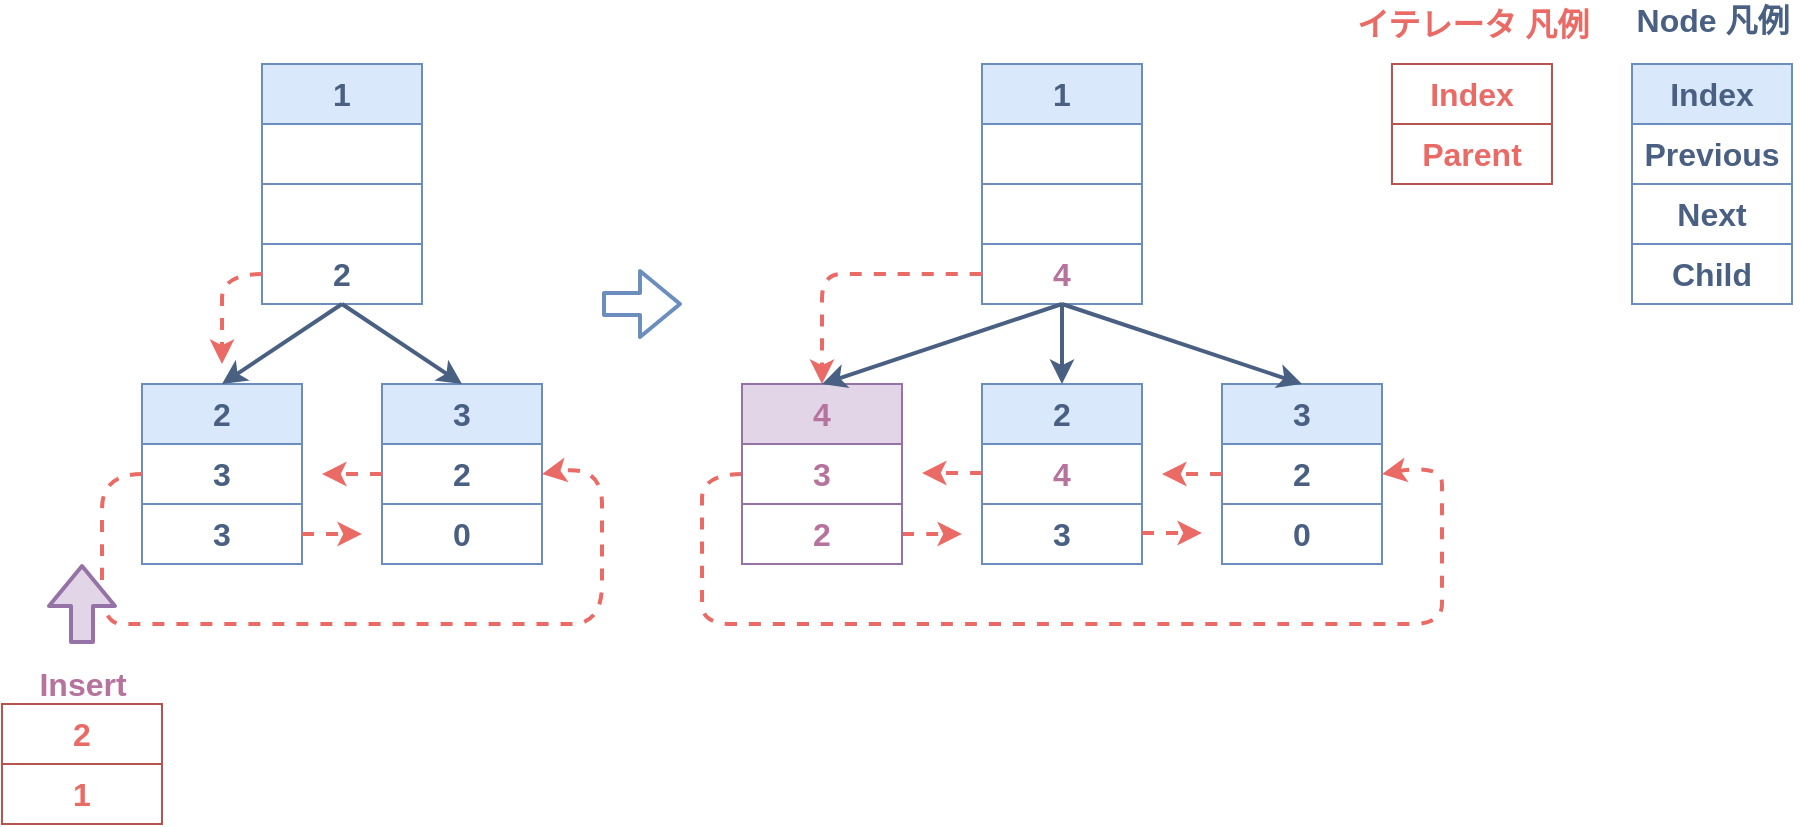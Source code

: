 <mxfile version="12.6.5" type="device"><diagram id="uMkU0hV-Th2yiUNmq93H" name="Page-1"><mxGraphModel dx="1913" dy="966" grid="1" gridSize="10" guides="1" tooltips="1" connect="1" arrows="1" fold="1" page="1" pageScale="1" pageWidth="827" pageHeight="1169" math="0" shadow="0"><root><mxCell id="0"/><mxCell id="1" parent="0"/><mxCell id="IqR-9AkSd190H659cbV4-1" value="&lt;b&gt;&lt;font style=&quot;font-size: 16px&quot; color=&quot;#496082&quot;&gt;2&lt;/font&gt;&lt;/b&gt;" style="rounded=0;whiteSpace=wrap;html=1;fillColor=#dae8fc;strokeColor=#6c8ebf;" parent="1" vertex="1"><mxGeometry x="60" y="240" width="80" height="30" as="geometry"/></mxCell><mxCell id="IqR-9AkSd190H659cbV4-2" value="&lt;b&gt;&lt;font style=&quot;font-size: 16px&quot; color=&quot;#496082&quot;&gt;3&lt;/font&gt;&lt;/b&gt;" style="rounded=0;whiteSpace=wrap;html=1;fillColor=none;strokeColor=#6c8ebf;" parent="1" vertex="1"><mxGeometry x="60" y="270" width="80" height="30" as="geometry"/></mxCell><mxCell id="IqR-9AkSd190H659cbV4-3" value="&lt;font color=&quot;#496082&quot; size=&quot;1&quot;&gt;&lt;b style=&quot;font-size: 16px&quot;&gt;3&lt;/b&gt;&lt;/font&gt;" style="rounded=0;whiteSpace=wrap;html=1;fillColor=none;strokeColor=#6c8ebf;" parent="1" vertex="1"><mxGeometry x="60" y="300" width="80" height="30" as="geometry"/></mxCell><mxCell id="IqR-9AkSd190H659cbV4-4" value="&lt;b&gt;&lt;font style=&quot;font-size: 16px&quot; color=&quot;#496082&quot;&gt;Index&lt;/font&gt;&lt;/b&gt;" style="rounded=0;whiteSpace=wrap;html=1;fillColor=#dae8fc;strokeColor=#6c8ebf;" parent="1" vertex="1"><mxGeometry x="805" y="80" width="80" height="30" as="geometry"/></mxCell><mxCell id="IqR-9AkSd190H659cbV4-5" value="&lt;b&gt;&lt;font style=&quot;font-size: 16px&quot; color=&quot;#496082&quot;&gt;Previous&lt;/font&gt;&lt;/b&gt;" style="rounded=0;whiteSpace=wrap;html=1;fillColor=none;strokeColor=#6c8ebf;" parent="1" vertex="1"><mxGeometry x="805" y="110" width="80" height="30" as="geometry"/></mxCell><mxCell id="IqR-9AkSd190H659cbV4-6" value="&lt;font color=&quot;#496082&quot; size=&quot;1&quot;&gt;&lt;b style=&quot;font-size: 16px&quot;&gt;Next&lt;/b&gt;&lt;/font&gt;" style="rounded=0;whiteSpace=wrap;html=1;fillColor=none;strokeColor=#6c8ebf;" parent="1" vertex="1"><mxGeometry x="805" y="140" width="80" height="30" as="geometry"/></mxCell><mxCell id="IqR-9AkSd190H659cbV4-7" value="&lt;b&gt;&lt;font color=&quot;#496082&quot; style=&quot;font-size: 16px&quot;&gt;Node 凡例&lt;/font&gt;&lt;/b&gt;" style="text;html=1;align=center;verticalAlign=middle;resizable=0;points=[];autosize=1;" parent="1" vertex="1"><mxGeometry x="800" y="48" width="90" height="20" as="geometry"/></mxCell><mxCell id="IqR-9AkSd190H659cbV4-8" value="&lt;b&gt;&lt;font style=&quot;font-size: 16px&quot; color=&quot;#496082&quot;&gt;1&lt;/font&gt;&lt;/b&gt;" style="rounded=0;whiteSpace=wrap;html=1;fillColor=#dae8fc;strokeColor=#6c8ebf;" parent="1" vertex="1"><mxGeometry x="120" y="80" width="80" height="30" as="geometry"/></mxCell><mxCell id="IqR-9AkSd190H659cbV4-9" value="" style="rounded=0;whiteSpace=wrap;html=1;fillColor=none;strokeColor=#6c8ebf;" parent="1" vertex="1"><mxGeometry x="120" y="110" width="80" height="30" as="geometry"/></mxCell><mxCell id="IqR-9AkSd190H659cbV4-10" value="&lt;font color=&quot;#496082&quot; size=&quot;1&quot;&gt;&lt;b style=&quot;font-size: 16px&quot;&gt;2&lt;/b&gt;&lt;/font&gt;" style="rounded=0;whiteSpace=wrap;html=1;fillColor=none;strokeColor=#6c8ebf;" parent="1" vertex="1"><mxGeometry x="120" y="170" width="80" height="30" as="geometry"/></mxCell><mxCell id="IqR-9AkSd190H659cbV4-11" value="&lt;b&gt;&lt;font style=&quot;font-size: 16px&quot; color=&quot;#496082&quot;&gt;3&lt;/font&gt;&lt;/b&gt;" style="rounded=0;whiteSpace=wrap;html=1;fillColor=#dae8fc;strokeColor=#6c8ebf;" parent="1" vertex="1"><mxGeometry x="180" y="240" width="80" height="30" as="geometry"/></mxCell><mxCell id="IqR-9AkSd190H659cbV4-12" value="&lt;b&gt;&lt;font style=&quot;font-size: 16px&quot; color=&quot;#496082&quot;&gt;2&lt;/font&gt;&lt;/b&gt;" style="rounded=0;whiteSpace=wrap;html=1;fillColor=none;strokeColor=#6c8ebf;" parent="1" vertex="1"><mxGeometry x="180" y="270" width="80" height="30" as="geometry"/></mxCell><mxCell id="IqR-9AkSd190H659cbV4-13" value="&lt;font color=&quot;#496082&quot; size=&quot;1&quot;&gt;&lt;b style=&quot;font-size: 16px&quot;&gt;0&lt;/b&gt;&lt;/font&gt;" style="rounded=0;whiteSpace=wrap;html=1;fillColor=none;strokeColor=#6c8ebf;" parent="1" vertex="1"><mxGeometry x="180" y="300" width="80" height="30" as="geometry"/></mxCell><mxCell id="IqR-9AkSd190H659cbV4-14" value="" style="endArrow=classic;html=1;exitX=0.5;exitY=1;exitDx=0;exitDy=0;entryX=0.5;entryY=0;entryDx=0;entryDy=0;strokeColor=#496082;strokeWidth=2;" parent="1" source="IqR-9AkSd190H659cbV4-10" target="IqR-9AkSd190H659cbV4-1" edge="1"><mxGeometry width="50" height="50" relative="1" as="geometry"><mxPoint x="40" y="440" as="sourcePoint"/><mxPoint x="90" y="390" as="targetPoint"/></mxGeometry></mxCell><mxCell id="IqR-9AkSd190H659cbV4-15" value="" style="endArrow=classic;html=1;strokeColor=#496082;strokeWidth=2;exitX=0.5;exitY=1;exitDx=0;exitDy=0;entryX=0.5;entryY=0;entryDx=0;entryDy=0;" parent="1" source="IqR-9AkSd190H659cbV4-10" target="IqR-9AkSd190H659cbV4-11" edge="1"><mxGeometry width="50" height="50" relative="1" as="geometry"><mxPoint x="40" y="440" as="sourcePoint"/><mxPoint x="90" y="390" as="targetPoint"/></mxGeometry></mxCell><mxCell id="IqR-9AkSd190H659cbV4-17" value="&lt;font color=&quot;#496082&quot; size=&quot;1&quot;&gt;&lt;b style=&quot;font-size: 16px&quot;&gt;Child&lt;/b&gt;&lt;/font&gt;" style="rounded=0;whiteSpace=wrap;html=1;fillColor=none;strokeColor=#6c8ebf;" parent="1" vertex="1"><mxGeometry x="805" y="170" width="80" height="30" as="geometry"/></mxCell><mxCell id="IqR-9AkSd190H659cbV4-18" value="" style="rounded=0;whiteSpace=wrap;html=1;fillColor=none;strokeColor=#6c8ebf;" parent="1" vertex="1"><mxGeometry x="120" y="140" width="80" height="30" as="geometry"/></mxCell><mxCell id="IqR-9AkSd190H659cbV4-19" value="" style="endArrow=classic;html=1;strokeColor=#EA6B66;strokeWidth=2;dashed=1;exitX=1;exitY=0.5;exitDx=0;exitDy=0;" parent="1" source="IqR-9AkSd190H659cbV4-3" edge="1"><mxGeometry width="50" height="50" relative="1" as="geometry"><mxPoint x="60" y="400" as="sourcePoint"/><mxPoint x="170" y="315" as="targetPoint"/></mxGeometry></mxCell><mxCell id="IqR-9AkSd190H659cbV4-20" value="" style="endArrow=classic;html=1;dashed=1;strokeColor=#EA6B66;strokeWidth=2;exitX=0;exitY=0.5;exitDx=0;exitDy=0;" parent="1" source="IqR-9AkSd190H659cbV4-12" edge="1"><mxGeometry width="50" height="50" relative="1" as="geometry"><mxPoint x="170" y="290" as="sourcePoint"/><mxPoint x="150" y="285" as="targetPoint"/></mxGeometry></mxCell><mxCell id="IqR-9AkSd190H659cbV4-21" value="" style="curved=1;endArrow=classic;html=1;dashed=1;strokeColor=#EA6B66;strokeWidth=2;exitX=0;exitY=0.5;exitDx=0;exitDy=0;entryX=1;entryY=0.5;entryDx=0;entryDy=0;" parent="1" source="IqR-9AkSd190H659cbV4-2" target="IqR-9AkSd190H659cbV4-12" edge="1"><mxGeometry width="50" height="50" relative="1" as="geometry"><mxPoint x="60" y="400" as="sourcePoint"/><mxPoint x="110" y="350" as="targetPoint"/><Array as="points"><mxPoint x="40" y="285"/><mxPoint x="40" y="320"/><mxPoint x="40" y="360"/><mxPoint x="60" y="360"/><mxPoint x="260" y="360"/><mxPoint x="290" y="360"/><mxPoint x="290" y="320"/><mxPoint x="290" y="280"/></Array></mxGeometry></mxCell><mxCell id="IqR-9AkSd190H659cbV4-22" value="" style="curved=1;endArrow=classic;html=1;dashed=1;strokeColor=#EA6B66;strokeWidth=2;exitX=0;exitY=0.5;exitDx=0;exitDy=0;" parent="1" source="IqR-9AkSd190H659cbV4-10" edge="1"><mxGeometry width="50" height="50" relative="1" as="geometry"><mxPoint x="40" y="430" as="sourcePoint"/><mxPoint x="100" y="230" as="targetPoint"/><Array as="points"><mxPoint x="100" y="185"/><mxPoint x="100" y="210"/></Array></mxGeometry></mxCell><mxCell id="IqR-9AkSd190H659cbV4-24" value="&lt;b&gt;&lt;font style=&quot;font-size: 16px&quot; color=&quot;#496082&quot;&gt;2&lt;/font&gt;&lt;/b&gt;" style="rounded=0;whiteSpace=wrap;html=1;fillColor=#dae8fc;strokeColor=#6c8ebf;" parent="1" vertex="1"><mxGeometry x="480" y="240" width="80" height="30" as="geometry"/></mxCell><mxCell id="IqR-9AkSd190H659cbV4-25" value="&lt;b&gt;&lt;font style=&quot;font-size: 16px&quot; color=&quot;#b5739d&quot;&gt;4&lt;/font&gt;&lt;/b&gt;" style="rounded=0;whiteSpace=wrap;html=1;fillColor=none;strokeColor=#6c8ebf;" parent="1" vertex="1"><mxGeometry x="480" y="270" width="80" height="30" as="geometry"/></mxCell><mxCell id="IqR-9AkSd190H659cbV4-26" value="&lt;font size=&quot;1&quot; color=&quot;#496082&quot;&gt;&lt;b style=&quot;font-size: 16px&quot;&gt;3&lt;/b&gt;&lt;/font&gt;" style="rounded=0;whiteSpace=wrap;html=1;fillColor=none;strokeColor=#6c8ebf;" parent="1" vertex="1"><mxGeometry x="480" y="300" width="80" height="30" as="geometry"/></mxCell><mxCell id="IqR-9AkSd190H659cbV4-27" value="&lt;b&gt;&lt;font style=&quot;font-size: 16px&quot; color=&quot;#496082&quot;&gt;1&lt;/font&gt;&lt;/b&gt;" style="rounded=0;whiteSpace=wrap;html=1;fillColor=#dae8fc;strokeColor=#6c8ebf;" parent="1" vertex="1"><mxGeometry x="480" y="80" width="80" height="30" as="geometry"/></mxCell><mxCell id="IqR-9AkSd190H659cbV4-28" value="" style="rounded=0;whiteSpace=wrap;html=1;fillColor=none;strokeColor=#6c8ebf;" parent="1" vertex="1"><mxGeometry x="480" y="110" width="80" height="30" as="geometry"/></mxCell><mxCell id="IqR-9AkSd190H659cbV4-29" value="&lt;font size=&quot;1&quot; color=&quot;#b5739d&quot;&gt;&lt;b style=&quot;font-size: 16px&quot;&gt;4&lt;/b&gt;&lt;/font&gt;" style="rounded=0;whiteSpace=wrap;html=1;fillColor=none;strokeColor=#6c8ebf;" parent="1" vertex="1"><mxGeometry x="480" y="170" width="80" height="30" as="geometry"/></mxCell><mxCell id="IqR-9AkSd190H659cbV4-30" value="&lt;b&gt;&lt;font style=&quot;font-size: 16px&quot; color=&quot;#496082&quot;&gt;3&lt;/font&gt;&lt;/b&gt;" style="rounded=0;whiteSpace=wrap;html=1;fillColor=#dae8fc;strokeColor=#6c8ebf;" parent="1" vertex="1"><mxGeometry x="600" y="240" width="80" height="30" as="geometry"/></mxCell><mxCell id="IqR-9AkSd190H659cbV4-31" value="&lt;b&gt;&lt;font style=&quot;font-size: 16px&quot; color=&quot;#496082&quot;&gt;2&lt;/font&gt;&lt;/b&gt;" style="rounded=0;whiteSpace=wrap;html=1;fillColor=none;strokeColor=#6c8ebf;" parent="1" vertex="1"><mxGeometry x="600" y="270" width="80" height="30" as="geometry"/></mxCell><mxCell id="IqR-9AkSd190H659cbV4-32" value="&lt;font size=&quot;1&quot; color=&quot;#496082&quot;&gt;&lt;b style=&quot;font-size: 16px&quot;&gt;0&lt;/b&gt;&lt;/font&gt;" style="rounded=0;whiteSpace=wrap;html=1;fillColor=none;strokeColor=#6c8ebf;" parent="1" vertex="1"><mxGeometry x="600" y="300" width="80" height="30" as="geometry"/></mxCell><mxCell id="IqR-9AkSd190H659cbV4-33" value="" style="endArrow=classic;html=1;exitX=0.5;exitY=1;exitDx=0;exitDy=0;entryX=0.5;entryY=0;entryDx=0;entryDy=0;strokeColor=#496082;strokeWidth=2;" parent="1" source="IqR-9AkSd190H659cbV4-29" target="IqR-9AkSd190H659cbV4-24" edge="1"><mxGeometry width="50" height="50" relative="1" as="geometry"><mxPoint x="400" y="440" as="sourcePoint"/><mxPoint x="450" y="390" as="targetPoint"/></mxGeometry></mxCell><mxCell id="IqR-9AkSd190H659cbV4-34" value="" style="endArrow=classic;html=1;strokeColor=#496082;strokeWidth=2;exitX=0.5;exitY=1;exitDx=0;exitDy=0;entryX=0.5;entryY=0;entryDx=0;entryDy=0;" parent="1" source="IqR-9AkSd190H659cbV4-29" target="IqR-9AkSd190H659cbV4-30" edge="1"><mxGeometry width="50" height="50" relative="1" as="geometry"><mxPoint x="400" y="440" as="sourcePoint"/><mxPoint x="450" y="390" as="targetPoint"/></mxGeometry></mxCell><mxCell id="IqR-9AkSd190H659cbV4-35" value="" style="rounded=0;whiteSpace=wrap;html=1;fillColor=none;strokeColor=#6c8ebf;" parent="1" vertex="1"><mxGeometry x="480" y="140" width="80" height="30" as="geometry"/></mxCell><mxCell id="IqR-9AkSd190H659cbV4-36" value="" style="endArrow=classic;html=1;strokeColor=#EA6B66;strokeWidth=2;dashed=1;exitX=1;exitY=0.5;exitDx=0;exitDy=0;" parent="1" source="IqR-9AkSd190H659cbV4-42" edge="1"><mxGeometry width="50" height="50" relative="1" as="geometry"><mxPoint x="450" y="315" as="sourcePoint"/><mxPoint x="470" y="315" as="targetPoint"/><Array as="points"><mxPoint x="460" y="315"/></Array></mxGeometry></mxCell><mxCell id="IqR-9AkSd190H659cbV4-37" value="" style="endArrow=classic;html=1;dashed=1;strokeColor=#EA6B66;strokeWidth=2;exitX=0;exitY=0.5;exitDx=0;exitDy=0;" parent="1" source="IqR-9AkSd190H659cbV4-31" edge="1"><mxGeometry width="50" height="50" relative="1" as="geometry"><mxPoint x="590" y="285" as="sourcePoint"/><mxPoint x="570" y="285" as="targetPoint"/></mxGeometry></mxCell><mxCell id="IqR-9AkSd190H659cbV4-38" value="" style="curved=1;endArrow=classic;html=1;dashed=1;strokeColor=#EA6B66;strokeWidth=2;entryX=1;entryY=0.5;entryDx=0;entryDy=0;" parent="1" target="IqR-9AkSd190H659cbV4-31" edge="1"><mxGeometry width="50" height="50" relative="1" as="geometry"><mxPoint x="360" y="285" as="sourcePoint"/><mxPoint x="690" y="285" as="targetPoint"/><Array as="points"><mxPoint x="340" y="285"/><mxPoint x="340" y="310"/><mxPoint x="340" y="340"/><mxPoint x="340" y="360"/><mxPoint x="370" y="360"/><mxPoint x="680" y="360"/><mxPoint x="710" y="360"/><mxPoint x="710" y="340"/><mxPoint x="710" y="300"/><mxPoint x="710" y="280"/></Array></mxGeometry></mxCell><mxCell id="IqR-9AkSd190H659cbV4-39" value="" style="curved=1;endArrow=classic;html=1;dashed=1;strokeColor=#EA6B66;strokeWidth=2;exitX=0;exitY=0.5;exitDx=0;exitDy=0;" parent="1" source="IqR-9AkSd190H659cbV4-29" edge="1"><mxGeometry width="50" height="50" relative="1" as="geometry"><mxPoint x="400" y="430" as="sourcePoint"/><mxPoint x="400" y="240" as="targetPoint"/><Array as="points"><mxPoint x="420" y="185"/><mxPoint x="400" y="185"/><mxPoint x="400" y="210"/></Array></mxGeometry></mxCell><mxCell id="IqR-9AkSd190H659cbV4-40" value="&lt;b&gt;&lt;font style=&quot;font-size: 16px&quot; color=&quot;#b5739d&quot;&gt;4&lt;/font&gt;&lt;/b&gt;" style="rounded=0;whiteSpace=wrap;html=1;fillColor=#e1d5e7;strokeColor=#9673a6;" parent="1" vertex="1"><mxGeometry x="360" y="240" width="80" height="30" as="geometry"/></mxCell><mxCell id="IqR-9AkSd190H659cbV4-41" value="&lt;b&gt;&lt;font style=&quot;font-size: 16px&quot; color=&quot;#b5739d&quot;&gt;3&lt;/font&gt;&lt;/b&gt;" style="rounded=0;whiteSpace=wrap;html=1;fillColor=none;strokeColor=#9673a6;" parent="1" vertex="1"><mxGeometry x="360" y="270" width="80" height="30" as="geometry"/></mxCell><mxCell id="IqR-9AkSd190H659cbV4-42" value="&lt;font size=&quot;1&quot; color=&quot;#b5739d&quot;&gt;&lt;b style=&quot;font-size: 16px&quot;&gt;2&lt;/b&gt;&lt;/font&gt;" style="rounded=0;whiteSpace=wrap;html=1;fillColor=none;strokeColor=#9673a6;" parent="1" vertex="1"><mxGeometry x="360" y="300" width="80" height="30" as="geometry"/></mxCell><mxCell id="IqR-9AkSd190H659cbV4-43" value="" style="shape=flexArrow;endArrow=classic;html=1;strokeColor=#9673a6;strokeWidth=2;fillColor=#e1d5e7;" parent="1" edge="1"><mxGeometry width="50" height="50" relative="1" as="geometry"><mxPoint x="30" y="370" as="sourcePoint"/><mxPoint x="30" y="330" as="targetPoint"/></mxGeometry></mxCell><mxCell id="IqR-9AkSd190H659cbV4-45" value="" style="endArrow=classic;html=1;dashed=1;strokeColor=#EA6B66;strokeWidth=2;exitX=0;exitY=0.5;exitDx=0;exitDy=0;" parent="1" edge="1"><mxGeometry width="50" height="50" relative="1" as="geometry"><mxPoint x="480" y="284.5" as="sourcePoint"/><mxPoint x="450" y="284.5" as="targetPoint"/></mxGeometry></mxCell><mxCell id="IqR-9AkSd190H659cbV4-46" value="&lt;b&gt;&lt;font color=&quot;#b5739d&quot; style=&quot;font-size: 16px&quot;&gt;Insert&lt;/font&gt;&lt;/b&gt;" style="text;html=1;align=center;verticalAlign=middle;resizable=0;points=[];autosize=1;" parent="1" vertex="1"><mxGeometry y="380" width="60" height="20" as="geometry"/></mxCell><mxCell id="IqR-9AkSd190H659cbV4-47" value="" style="shape=flexArrow;endArrow=classic;html=1;strokeColor=#6c8ebf;strokeWidth=2;fillColor=none;" parent="1" edge="1"><mxGeometry width="50" height="50" relative="1" as="geometry"><mxPoint x="290" y="200" as="sourcePoint"/><mxPoint x="330" y="200" as="targetPoint"/></mxGeometry></mxCell><mxCell id="IqR-9AkSd190H659cbV4-48" value="" style="endArrow=classic;html=1;strokeColor=#EA6B66;strokeWidth=2;dashed=1;exitX=1;exitY=0.5;exitDx=0;exitDy=0;" parent="1" edge="1"><mxGeometry width="50" height="50" relative="1" as="geometry"><mxPoint x="560" y="314.5" as="sourcePoint"/><mxPoint x="590" y="314.5" as="targetPoint"/></mxGeometry></mxCell><mxCell id="P3NSJ7yaO5Mn8jIWT1Fw-1" value="&lt;font color=&quot;#ea6b66&quot; size=&quot;1&quot;&gt;&lt;b style=&quot;font-size: 16px&quot;&gt;2&lt;/b&gt;&lt;/font&gt;" style="rounded=0;whiteSpace=wrap;html=1;fillColor=none;strokeColor=#b85450;" parent="1" vertex="1"><mxGeometry x="-10" y="400" width="80" height="30" as="geometry"/></mxCell><mxCell id="P3NSJ7yaO5Mn8jIWT1Fw-2" value="&lt;font size=&quot;1&quot; color=&quot;#ea6b66&quot;&gt;&lt;b style=&quot;font-size: 16px&quot;&gt;1&lt;/b&gt;&lt;/font&gt;" style="rounded=0;whiteSpace=wrap;html=1;fillColor=none;strokeColor=#b85450;" parent="1" vertex="1"><mxGeometry x="-10" y="430" width="80" height="30" as="geometry"/></mxCell><mxCell id="P3NSJ7yaO5Mn8jIWT1Fw-3" value="&lt;b&gt;&lt;font style=&quot;font-size: 16px&quot; color=&quot;#ea6b66&quot;&gt;Index&lt;/font&gt;&lt;/b&gt;" style="rounded=0;whiteSpace=wrap;html=1;fillColor=none;strokeColor=#b85450;" parent="1" vertex="1"><mxGeometry x="685" y="80" width="80" height="30" as="geometry"/></mxCell><mxCell id="P3NSJ7yaO5Mn8jIWT1Fw-4" value="&lt;b&gt;&lt;font style=&quot;font-size: 16px&quot; color=&quot;#ea6b66&quot;&gt;Parent&lt;/font&gt;&lt;/b&gt;" style="rounded=0;whiteSpace=wrap;html=1;fillColor=none;strokeColor=#b85450;" parent="1" vertex="1"><mxGeometry x="685" y="110" width="80" height="30" as="geometry"/></mxCell><mxCell id="P3NSJ7yaO5Mn8jIWT1Fw-5" value="&lt;b&gt;&lt;font style=&quot;font-size: 16px&quot; color=&quot;#ea6b66&quot;&gt;イテレータ 凡例&lt;/font&gt;&lt;/b&gt;" style="text;html=1;align=center;verticalAlign=middle;resizable=0;points=[];autosize=1;" parent="1" vertex="1"><mxGeometry x="660" y="50" width="130" height="20" as="geometry"/></mxCell><mxCell id="pIXffUlHbwcebj4Kvf4j-2" value="" style="endArrow=classic;html=1;strokeColor=#496082;strokeWidth=2;entryX=0.5;entryY=0;entryDx=0;entryDy=0;" parent="1" target="IqR-9AkSd190H659cbV4-40" edge="1"><mxGeometry width="50" height="50" relative="1" as="geometry"><mxPoint x="520" y="200" as="sourcePoint"/><mxPoint x="290" y="670" as="targetPoint"/></mxGeometry></mxCell></root></mxGraphModel></diagram></mxfile>